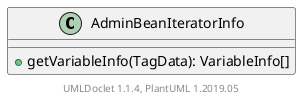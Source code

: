 @startuml

    class AdminBeanIteratorInfo [[AdminBeanIteratorInfo.html]] {
        +getVariableInfo(TagData): VariableInfo[]
    }


    center footer UMLDoclet 1.1.4, PlantUML 1.2019.05
@enduml
